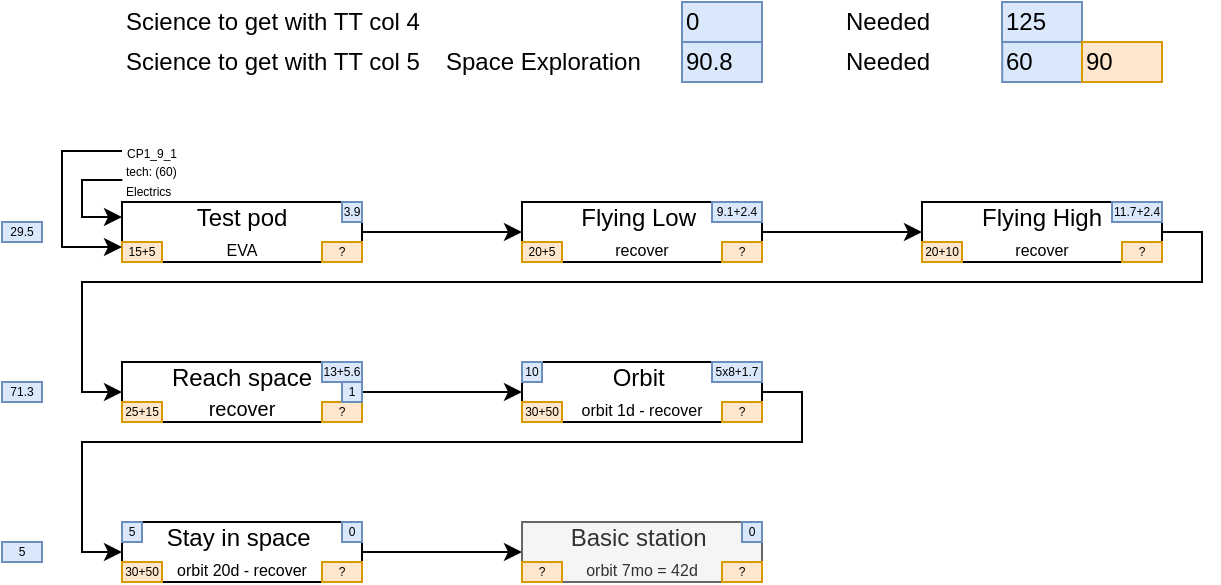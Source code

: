 <mxfile version="13.0.3" type="device"><diagram id="vw0kLfnP3BAl_R4GFjaI" name="Page-1"><mxGraphModel dx="677" dy="391" grid="1" gridSize="10" guides="1" tooltips="1" connect="1" arrows="1" fold="1" page="1" pageScale="1" pageWidth="1169" pageHeight="827" math="0" shadow="0"><root><mxCell id="0"/><mxCell id="1" parent="0"/><mxCell id="cxFC-UOZ4B_VAzlRtVLT-1" style="edgeStyle=orthogonalEdgeStyle;rounded=0;orthogonalLoop=1;jettySize=auto;html=1;exitX=1;exitY=0.5;exitDx=0;exitDy=0;entryX=0;entryY=0.5;entryDx=0;entryDy=0;" parent="1" source="cxFC-UOZ4B_VAzlRtVLT-2" target="cxFC-UOZ4B_VAzlRtVLT-5" edge="1"><mxGeometry relative="1" as="geometry"><mxPoint x="250" y="135.143" as="targetPoint"/></mxGeometry></mxCell><mxCell id="cxFC-UOZ4B_VAzlRtVLT-2" value="Test pod&lt;br&gt;&lt;span style=&quot;font-size: 8px&quot;&gt;EVA&lt;/span&gt;" style="rounded=0;whiteSpace=wrap;html=1;" parent="1" vertex="1"><mxGeometry x="80" y="120" width="120" height="30" as="geometry"/></mxCell><mxCell id="cxFC-UOZ4B_VAzlRtVLT-3" value="15+5" style="text;html=1;strokeColor=#d79b00;fillColor=#ffe6cc;align=center;verticalAlign=middle;whiteSpace=wrap;rounded=0;fontSize=6;" parent="1" vertex="1"><mxGeometry x="80" y="140" width="20" height="10" as="geometry"/></mxCell><mxCell id="cxFC-UOZ4B_VAzlRtVLT-4" style="edgeStyle=orthogonalEdgeStyle;rounded=0;orthogonalLoop=1;jettySize=auto;html=1;exitX=1;exitY=0.5;exitDx=0;exitDy=0;entryX=0;entryY=0.5;entryDx=0;entryDy=0;" parent="1" source="cxFC-UOZ4B_VAzlRtVLT-5" target="cxFC-UOZ4B_VAzlRtVLT-8" edge="1"><mxGeometry relative="1" as="geometry"/></mxCell><mxCell id="cxFC-UOZ4B_VAzlRtVLT-5" value="Flying Low&amp;nbsp;&lt;br&gt;&lt;span style=&quot;font-size: 8px&quot;&gt;recover&lt;/span&gt;" style="rounded=0;whiteSpace=wrap;html=1;" parent="1" vertex="1"><mxGeometry x="280" y="120" width="120" height="30" as="geometry"/></mxCell><mxCell id="cxFC-UOZ4B_VAzlRtVLT-6" value="20+5" style="text;html=1;strokeColor=#d79b00;fillColor=#ffe6cc;align=center;verticalAlign=middle;whiteSpace=wrap;rounded=0;fontSize=6;" parent="1" vertex="1"><mxGeometry x="280" y="140" width="20" height="10" as="geometry"/></mxCell><mxCell id="cxFC-UOZ4B_VAzlRtVLT-7" style="edgeStyle=orthogonalEdgeStyle;rounded=0;orthogonalLoop=1;jettySize=auto;html=1;exitX=1;exitY=0.5;exitDx=0;exitDy=0;entryX=0;entryY=0.5;entryDx=0;entryDy=0;" parent="1" source="cxFC-UOZ4B_VAzlRtVLT-8" target="cxFC-UOZ4B_VAzlRtVLT-28" edge="1"><mxGeometry relative="1" as="geometry"><mxPoint x="680" y="135" as="targetPoint"/><Array as="points"><mxPoint x="620" y="135"/><mxPoint x="620" y="160"/><mxPoint x="60" y="160"/><mxPoint x="60" y="215"/></Array></mxGeometry></mxCell><mxCell id="cxFC-UOZ4B_VAzlRtVLT-8" value="Flying High&lt;br&gt;&lt;span style=&quot;font-size: 8px&quot;&gt;recover&lt;/span&gt;" style="rounded=0;whiteSpace=wrap;html=1;" parent="1" vertex="1"><mxGeometry x="480" y="120" width="120" height="30" as="geometry"/></mxCell><mxCell id="cxFC-UOZ4B_VAzlRtVLT-9" value="20+10" style="text;html=1;strokeColor=#d79b00;fillColor=#ffe6cc;align=center;verticalAlign=middle;whiteSpace=wrap;rounded=0;fontSize=6;" parent="1" vertex="1"><mxGeometry x="480" y="140" width="20" height="10" as="geometry"/></mxCell><mxCell id="cxFC-UOZ4B_VAzlRtVLT-11" value="?" style="text;html=1;strokeColor=#d79b00;fillColor=#ffe6cc;align=center;verticalAlign=middle;whiteSpace=wrap;rounded=0;fontSize=6;" parent="1" vertex="1"><mxGeometry x="380" y="140" width="20" height="10" as="geometry"/></mxCell><mxCell id="cxFC-UOZ4B_VAzlRtVLT-13" style="edgeStyle=orthogonalEdgeStyle;rounded=0;orthogonalLoop=1;jettySize=auto;html=1;exitX=0;exitY=0.5;exitDx=0;exitDy=0;entryX=0;entryY=0.25;entryDx=0;entryDy=0;" parent="1" source="cxFC-UOZ4B_VAzlRtVLT-14" target="cxFC-UOZ4B_VAzlRtVLT-2" edge="1"><mxGeometry relative="1" as="geometry"><Array as="points"><mxPoint x="60" y="109"/><mxPoint x="60" y="128"/></Array><mxPoint x="70" y="128" as="targetPoint"/></mxGeometry></mxCell><mxCell id="cxFC-UOZ4B_VAzlRtVLT-14" value="&lt;font style=&quot;line-height: 100% ; font-size: 6px&quot;&gt;&lt;font style=&quot;font-size: 6px&quot;&gt;tech: (60)&lt;br&gt;&lt;/font&gt;Electrics&lt;br&gt;&lt;/font&gt;" style="text;html=1;align=left;verticalAlign=middle;whiteSpace=wrap;rounded=0;fontSize=8;spacing=2;" parent="1" vertex="1"><mxGeometry x="80.17" y="99" width="60.09" height="20" as="geometry"/></mxCell><mxCell id="cxFC-UOZ4B_VAzlRtVLT-15" style="edgeStyle=orthogonalEdgeStyle;rounded=0;orthogonalLoop=1;jettySize=auto;html=1;exitX=0;exitY=0.5;exitDx=0;exitDy=0;entryX=0;entryY=0.75;entryDx=0;entryDy=0;" parent="1" source="cxFC-UOZ4B_VAzlRtVLT-16" target="cxFC-UOZ4B_VAzlRtVLT-2" edge="1"><mxGeometry relative="1" as="geometry"><mxPoint x="70" y="143" as="targetPoint"/><Array as="points"><mxPoint x="50" y="95"/><mxPoint x="50" y="142"/></Array></mxGeometry></mxCell><mxCell id="cxFC-UOZ4B_VAzlRtVLT-16" value="&lt;font style=&quot;font-size: 6px&quot;&gt;CP1_9_1&lt;/font&gt;" style="text;html=1;strokeColor=none;fillColor=none;align=center;verticalAlign=middle;whiteSpace=wrap;rounded=0;fontSize=8;" parent="1" vertex="1"><mxGeometry x="80" y="90" width="30" height="9" as="geometry"/></mxCell><mxCell id="cxFC-UOZ4B_VAzlRtVLT-42" style="edgeStyle=orthogonalEdgeStyle;rounded=0;orthogonalLoop=1;jettySize=auto;html=1;exitX=1;exitY=0.5;exitDx=0;exitDy=0;entryX=0;entryY=0.5;entryDx=0;entryDy=0;" parent="1" source="cxFC-UOZ4B_VAzlRtVLT-28" target="cxFC-UOZ4B_VAzlRtVLT-38" edge="1"><mxGeometry relative="1" as="geometry"/></mxCell><mxCell id="cxFC-UOZ4B_VAzlRtVLT-28" value="Reach space&lt;br style=&quot;font-size: 8px&quot;&gt;&lt;font size=&quot;1&quot;&gt;recover&lt;/font&gt;" style="rounded=0;whiteSpace=wrap;html=1;" parent="1" vertex="1"><mxGeometry x="80" y="200" width="120" height="30" as="geometry"/></mxCell><mxCell id="cxFC-UOZ4B_VAzlRtVLT-29" value="25+15" style="text;html=1;strokeColor=#d79b00;fillColor=#ffe6cc;align=center;verticalAlign=middle;whiteSpace=wrap;rounded=0;fontSize=6;" parent="1" vertex="1"><mxGeometry x="80" y="220" width="20" height="10" as="geometry"/></mxCell><mxCell id="cxFC-UOZ4B_VAzlRtVLT-30" value="?" style="text;html=1;strokeColor=#d79b00;fillColor=#ffe6cc;align=center;verticalAlign=middle;whiteSpace=wrap;rounded=0;fontSize=6;" parent="1" vertex="1"><mxGeometry x="180" y="220" width="20" height="10" as="geometry"/></mxCell><mxCell id="cxFC-UOZ4B_VAzlRtVLT-32" value="9.1+2.4" style="text;html=1;strokeColor=#6c8ebf;fillColor=#dae8fc;align=center;verticalAlign=middle;whiteSpace=wrap;rounded=0;fontSize=6;" parent="1" vertex="1"><mxGeometry x="375" y="120" width="25" height="10" as="geometry"/></mxCell><mxCell id="cxFC-UOZ4B_VAzlRtVLT-33" value="?" style="text;html=1;strokeColor=#d79b00;fillColor=#ffe6cc;align=center;verticalAlign=middle;whiteSpace=wrap;rounded=0;fontSize=6;" parent="1" vertex="1"><mxGeometry x="180" y="140" width="20" height="10" as="geometry"/></mxCell><mxCell id="cxFC-UOZ4B_VAzlRtVLT-34" value="3.9" style="text;html=1;strokeColor=#6c8ebf;fillColor=#dae8fc;align=center;verticalAlign=middle;whiteSpace=wrap;rounded=0;fontSize=6;" parent="1" vertex="1"><mxGeometry x="190" y="120" width="10" height="10" as="geometry"/></mxCell><mxCell id="cxFC-UOZ4B_VAzlRtVLT-35" value="?" style="text;html=1;strokeColor=#d79b00;fillColor=#ffe6cc;align=center;verticalAlign=middle;whiteSpace=wrap;rounded=0;fontSize=6;" parent="1" vertex="1"><mxGeometry x="580" y="140" width="20" height="10" as="geometry"/></mxCell><mxCell id="cxFC-UOZ4B_VAzlRtVLT-36" value="11.7+2.4" style="text;html=1;strokeColor=#6c8ebf;fillColor=#dae8fc;align=center;verticalAlign=middle;whiteSpace=wrap;rounded=0;fontSize=6;" parent="1" vertex="1"><mxGeometry x="575" y="120" width="25" height="10" as="geometry"/></mxCell><mxCell id="cxFC-UOZ4B_VAzlRtVLT-37" value="13+5.6" style="text;html=1;strokeColor=#6c8ebf;fillColor=#dae8fc;align=center;verticalAlign=middle;whiteSpace=wrap;rounded=0;fontSize=6;" parent="1" vertex="1"><mxGeometry x="180" y="200" width="20" height="10" as="geometry"/></mxCell><mxCell id="cxFC-UOZ4B_VAzlRtVLT-47" style="edgeStyle=orthogonalEdgeStyle;rounded=0;orthogonalLoop=1;jettySize=auto;html=1;exitX=1;exitY=0.5;exitDx=0;exitDy=0;entryX=0;entryY=0.5;entryDx=0;entryDy=0;" parent="1" source="cxFC-UOZ4B_VAzlRtVLT-38" target="cxFC-UOZ4B_VAzlRtVLT-43" edge="1"><mxGeometry relative="1" as="geometry"><Array as="points"><mxPoint x="420" y="215"/><mxPoint x="420" y="240"/><mxPoint x="60" y="240"/><mxPoint x="60" y="295"/></Array></mxGeometry></mxCell><mxCell id="cxFC-UOZ4B_VAzlRtVLT-38" value="Orbit&amp;nbsp;&lt;br&gt;&lt;span style=&quot;font-size: 8px&quot;&gt;orbit 1d - recover&lt;/span&gt;" style="rounded=0;whiteSpace=wrap;html=1;" parent="1" vertex="1"><mxGeometry x="280" y="200" width="120" height="30" as="geometry"/></mxCell><mxCell id="cxFC-UOZ4B_VAzlRtVLT-39" value="30+50" style="text;html=1;strokeColor=#d79b00;fillColor=#ffe6cc;align=center;verticalAlign=middle;whiteSpace=wrap;rounded=0;fontSize=6;" parent="1" vertex="1"><mxGeometry x="280" y="220" width="20" height="10" as="geometry"/></mxCell><mxCell id="cxFC-UOZ4B_VAzlRtVLT-40" value="?" style="text;html=1;strokeColor=#d79b00;fillColor=#ffe6cc;align=center;verticalAlign=middle;whiteSpace=wrap;rounded=0;fontSize=6;" parent="1" vertex="1"><mxGeometry x="380" y="220" width="20" height="10" as="geometry"/></mxCell><mxCell id="cxFC-UOZ4B_VAzlRtVLT-41" value="5x8+1.7" style="text;html=1;strokeColor=#6c8ebf;fillColor=#dae8fc;align=center;verticalAlign=middle;whiteSpace=wrap;rounded=0;fontSize=6;" parent="1" vertex="1"><mxGeometry x="375" y="200" width="25" height="10" as="geometry"/></mxCell><mxCell id="cxFC-UOZ4B_VAzlRtVLT-52" style="edgeStyle=orthogonalEdgeStyle;rounded=0;orthogonalLoop=1;jettySize=auto;html=1;exitX=1;exitY=0.5;exitDx=0;exitDy=0;entryX=0;entryY=0.5;entryDx=0;entryDy=0;" parent="1" source="cxFC-UOZ4B_VAzlRtVLT-43" target="cxFC-UOZ4B_VAzlRtVLT-48" edge="1"><mxGeometry relative="1" as="geometry"/></mxCell><mxCell id="cxFC-UOZ4B_VAzlRtVLT-43" value="Stay in space&amp;nbsp;&lt;br&gt;&lt;span style=&quot;font-size: 8px&quot;&gt;orbit 20d - recover&lt;/span&gt;" style="rounded=0;whiteSpace=wrap;html=1;" parent="1" vertex="1"><mxGeometry x="80" y="280" width="120" height="30" as="geometry"/></mxCell><mxCell id="cxFC-UOZ4B_VAzlRtVLT-44" value="30+50" style="text;html=1;strokeColor=#d79b00;fillColor=#ffe6cc;align=center;verticalAlign=middle;whiteSpace=wrap;rounded=0;fontSize=6;" parent="1" vertex="1"><mxGeometry x="80" y="300" width="20" height="10" as="geometry"/></mxCell><mxCell id="cxFC-UOZ4B_VAzlRtVLT-45" value="?" style="text;html=1;strokeColor=#d79b00;fillColor=#ffe6cc;align=center;verticalAlign=middle;whiteSpace=wrap;rounded=0;fontSize=6;" parent="1" vertex="1"><mxGeometry x="180" y="300" width="20" height="10" as="geometry"/></mxCell><mxCell id="cxFC-UOZ4B_VAzlRtVLT-46" value="0" style="text;html=1;strokeColor=#6c8ebf;fillColor=#dae8fc;align=center;verticalAlign=middle;whiteSpace=wrap;rounded=0;fontSize=6;" parent="1" vertex="1"><mxGeometry x="190" y="280" width="10" height="10" as="geometry"/></mxCell><mxCell id="cxFC-UOZ4B_VAzlRtVLT-48" value="Basic station&amp;nbsp;&lt;br&gt;&lt;span style=&quot;font-size: 8px&quot;&gt;orbit 7mo = 42d&lt;/span&gt;" style="rounded=0;whiteSpace=wrap;html=1;fillColor=#f5f5f5;strokeColor=#666666;fontColor=#333333;" parent="1" vertex="1"><mxGeometry x="280" y="280" width="120" height="30" as="geometry"/></mxCell><mxCell id="cxFC-UOZ4B_VAzlRtVLT-49" value="?" style="text;html=1;strokeColor=#d79b00;fillColor=#ffe6cc;align=center;verticalAlign=middle;whiteSpace=wrap;rounded=0;fontSize=6;" parent="1" vertex="1"><mxGeometry x="280" y="300" width="20" height="10" as="geometry"/></mxCell><mxCell id="cxFC-UOZ4B_VAzlRtVLT-50" value="?" style="text;html=1;strokeColor=#d79b00;fillColor=#ffe6cc;align=center;verticalAlign=middle;whiteSpace=wrap;rounded=0;fontSize=6;" parent="1" vertex="1"><mxGeometry x="380" y="300" width="20" height="10" as="geometry"/></mxCell><mxCell id="cxFC-UOZ4B_VAzlRtVLT-51" value="0" style="text;html=1;strokeColor=#6c8ebf;fillColor=#dae8fc;align=center;verticalAlign=middle;whiteSpace=wrap;rounded=0;fontSize=6;" parent="1" vertex="1"><mxGeometry x="390" y="280" width="10" height="10" as="geometry"/></mxCell><mxCell id="cxFC-UOZ4B_VAzlRtVLT-53" value="Science to get with TT col 4" style="text;html=1;strokeColor=none;fillColor=none;align=left;verticalAlign=middle;whiteSpace=wrap;rounded=0;fontColor=#000000;" parent="1" vertex="1"><mxGeometry x="80" y="20" width="160" height="20" as="geometry"/></mxCell><mxCell id="cxFC-UOZ4B_VAzlRtVLT-54" value="0" style="text;html=1;strokeColor=#6c8ebf;fillColor=#dae8fc;align=left;verticalAlign=middle;whiteSpace=wrap;rounded=0;" parent="1" vertex="1"><mxGeometry x="360" y="20" width="40" height="20" as="geometry"/></mxCell><mxCell id="cxFC-UOZ4B_VAzlRtVLT-55" value="Science to get with TT col 5" style="text;html=1;strokeColor=none;fillColor=none;align=left;verticalAlign=middle;whiteSpace=wrap;rounded=0;fontColor=#000000;" parent="1" vertex="1"><mxGeometry x="80.17" y="40" width="160" height="20" as="geometry"/></mxCell><mxCell id="cxFC-UOZ4B_VAzlRtVLT-56" value="90.8" style="text;html=1;strokeColor=#6c8ebf;fillColor=#dae8fc;align=left;verticalAlign=middle;whiteSpace=wrap;rounded=0;" parent="1" vertex="1"><mxGeometry x="360" y="40" width="40" height="20" as="geometry"/></mxCell><mxCell id="cxFC-UOZ4B_VAzlRtVLT-57" value="Needed" style="text;html=1;strokeColor=none;fillColor=none;align=left;verticalAlign=middle;whiteSpace=wrap;rounded=0;fontColor=#000000;" parent="1" vertex="1"><mxGeometry x="440" y="20" width="80" height="20" as="geometry"/></mxCell><mxCell id="cxFC-UOZ4B_VAzlRtVLT-58" value="125" style="text;html=1;strokeColor=#6c8ebf;fillColor=#dae8fc;align=left;verticalAlign=middle;whiteSpace=wrap;rounded=0;" parent="1" vertex="1"><mxGeometry x="520" y="20" width="40" height="20" as="geometry"/></mxCell><mxCell id="cxFC-UOZ4B_VAzlRtVLT-59" value="Needed" style="text;html=1;strokeColor=none;fillColor=none;align=left;verticalAlign=middle;whiteSpace=wrap;rounded=0;fontColor=#000000;" parent="1" vertex="1"><mxGeometry x="440.1" y="40" width="80" height="20" as="geometry"/></mxCell><mxCell id="cxFC-UOZ4B_VAzlRtVLT-60" value="60" style="text;html=1;strokeColor=#6c8ebf;fillColor=#dae8fc;align=left;verticalAlign=middle;whiteSpace=wrap;rounded=0;" parent="1" vertex="1"><mxGeometry x="520.1" y="40" width="40" height="20" as="geometry"/></mxCell><mxCell id="cxFC-UOZ4B_VAzlRtVLT-61" value="1" style="text;html=1;strokeColor=#6c8ebf;fillColor=#dae8fc;align=center;verticalAlign=middle;whiteSpace=wrap;rounded=0;fontSize=6;" parent="1" vertex="1"><mxGeometry x="190" y="210" width="10" height="10" as="geometry"/></mxCell><mxCell id="cxFC-UOZ4B_VAzlRtVLT-62" value="71.3" style="text;html=1;strokeColor=#6c8ebf;fillColor=#dae8fc;align=center;verticalAlign=middle;whiteSpace=wrap;rounded=0;fontSize=6;" parent="1" vertex="1"><mxGeometry x="20" y="210" width="20" height="10" as="geometry"/></mxCell><mxCell id="cxFC-UOZ4B_VAzlRtVLT-63" value="29.5" style="text;html=1;strokeColor=#6c8ebf;fillColor=#dae8fc;align=center;verticalAlign=middle;whiteSpace=wrap;rounded=0;fontSize=6;" parent="1" vertex="1"><mxGeometry x="20" y="130" width="20" height="10" as="geometry"/></mxCell><mxCell id="cxFC-UOZ4B_VAzlRtVLT-64" value="10" style="text;html=1;strokeColor=#6c8ebf;fillColor=#dae8fc;align=center;verticalAlign=middle;whiteSpace=wrap;rounded=0;fontSize=6;" parent="1" vertex="1"><mxGeometry x="280" y="200" width="10" height="10" as="geometry"/></mxCell><mxCell id="cxFC-UOZ4B_VAzlRtVLT-65" value="5" style="text;html=1;strokeColor=#6c8ebf;fillColor=#dae8fc;align=center;verticalAlign=middle;whiteSpace=wrap;rounded=0;fontSize=6;" parent="1" vertex="1"><mxGeometry x="80" y="280" width="10" height="10" as="geometry"/></mxCell><mxCell id="cxFC-UOZ4B_VAzlRtVLT-66" value="5" style="text;html=1;strokeColor=#6c8ebf;fillColor=#dae8fc;align=center;verticalAlign=middle;whiteSpace=wrap;rounded=0;fontSize=6;" parent="1" vertex="1"><mxGeometry x="20" y="290" width="20" height="10" as="geometry"/></mxCell><mxCell id="cxFC-UOZ4B_VAzlRtVLT-68" value="Space Exploration" style="text;html=1;strokeColor=none;fillColor=none;align=left;verticalAlign=middle;whiteSpace=wrap;rounded=0;fontColor=#000000;" parent="1" vertex="1"><mxGeometry x="240" y="40" width="120" height="20" as="geometry"/></mxCell><mxCell id="cxFC-UOZ4B_VAzlRtVLT-70" value="90" style="text;html=1;strokeColor=#d79b00;fillColor=#ffe6cc;align=left;verticalAlign=middle;whiteSpace=wrap;rounded=0;" parent="1" vertex="1"><mxGeometry x="560" y="40" width="40" height="20" as="geometry"/></mxCell></root></mxGraphModel></diagram></mxfile>